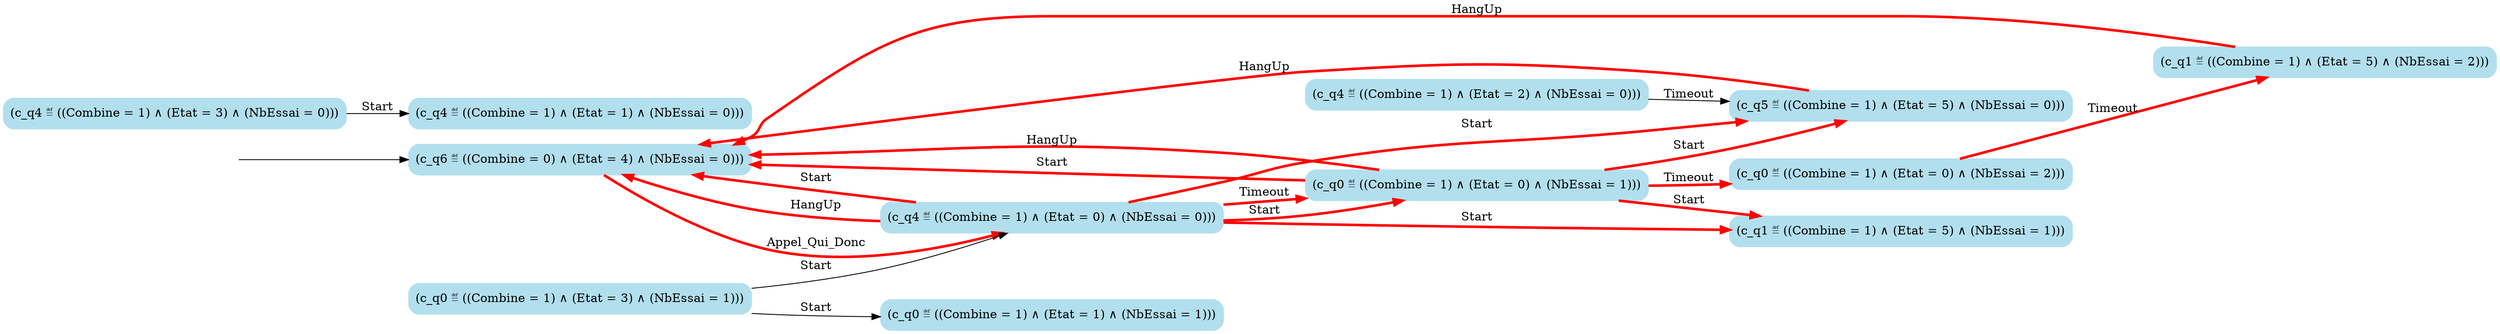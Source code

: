 digraph G {

	rankdir = LR;

	start_c_q6_37[style=invisible];

	node[shape=box, style="rounded, filled", color=lightblue2];

	c_q0_3[label="(c_q0 ≝ ((Combine = 1) ∧ (Etat = 1) ∧ (NbEssai = 1)))"];
	c_q0_8[label="(c_q0 ≝ ((Combine = 1) ∧ (Etat = 0) ∧ (NbEssai = 2)))"];
	c_q4_21[label="(c_q4 ≝ ((Combine = 1) ∧ (Etat = 1) ∧ (NbEssai = 0)))"];
	c_q6_37[label="(c_q6 ≝ ((Combine = 0) ∧ (Etat = 4) ∧ (NbEssai = 0)))"];
	c_q4_30[label="(c_q4 ≝ ((Combine = 1) ∧ (Etat = 2) ∧ (NbEssai = 0)))"];
	c_q4_34[label="(c_q4 ≝ ((Combine = 1) ∧ (Etat = 0) ∧ (NbEssai = 0)))"];
	c_q5_36[label="(c_q5 ≝ ((Combine = 1) ∧ (Etat = 5) ∧ (NbEssai = 0)))"];
	c_q1_18[label="(c_q1 ≝ ((Combine = 1) ∧ (Etat = 5) ∧ (NbEssai = 2)))"];
	c_q4_20[label="(c_q4 ≝ ((Combine = 1) ∧ (Etat = 3) ∧ (NbEssai = 0)))"];
	c_q1_27[label="(c_q1 ≝ ((Combine = 1) ∧ (Etat = 5) ∧ (NbEssai = 1)))"];
	c_q0_25[label="(c_q0 ≝ ((Combine = 1) ∧ (Etat = 0) ∧ (NbEssai = 1)))"];
	c_q0_10[label="(c_q0 ≝ ((Combine = 1) ∧ (Etat = 3) ∧ (NbEssai = 1)))"];

	start_c_q6_37 -> c_q6_37;
	c_q6_37 -> c_q4_34[label="Appel_Qui_Donc", penwidth=3, color=red];
	c_q0_10 -> c_q0_3[label="Start"];
	c_q0_25 -> c_q0_8[label="Timeout", penwidth=3, color=red];
	c_q0_25 -> c_q1_27[label="Start", penwidth=3, color=red];
	c_q0_8 -> c_q1_18[label="Timeout", penwidth=3, color=red];
	c_q0_10 -> c_q4_34[label="Start"];
	c_q0_25 -> c_q5_36[label="Start", penwidth=3, color=red];
	c_q0_25 -> c_q6_37[label="Start", penwidth=3, color=red];
	c_q0_25 -> c_q6_37[label="HangUp", penwidth=3, color=red];
	c_q1_18 -> c_q6_37[label="HangUp", penwidth=3, color=red];
	c_q4_20 -> c_q4_21[label="Start"];
	c_q4_34 -> c_q0_25[label="Start", penwidth=3, color=red];
	c_q4_34 -> c_q0_25[label="Timeout", penwidth=3, color=red];
	c_q4_34 -> c_q1_27[label="Start", penwidth=3, color=red];
	c_q4_34 -> c_q5_36[label="Start", penwidth=3, color=red];
	c_q4_30 -> c_q5_36[label="Timeout"];
	c_q4_34 -> c_q6_37[label="Start", penwidth=3, color=red];
	c_q4_34 -> c_q6_37[label="HangUp", penwidth=3, color=red];
	c_q5_36 -> c_q6_37[label="HangUp", penwidth=3, color=red];

}